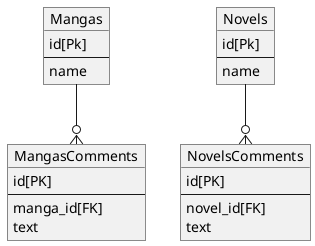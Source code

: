 @startuml 読書

object Mangas {
  id[Pk]
  --
  name
}

object Novels {
  id[Pk]
  --
  name
}

object MangasComments {
  id[PK]
  --
  manga_id[FK]
  text
}

object NovelsComments {
  id[PK]
  --
  novel_id[FK]
  text
}

Mangas --o{ MangasComments
Novels --o{ NovelsComments

@enduml